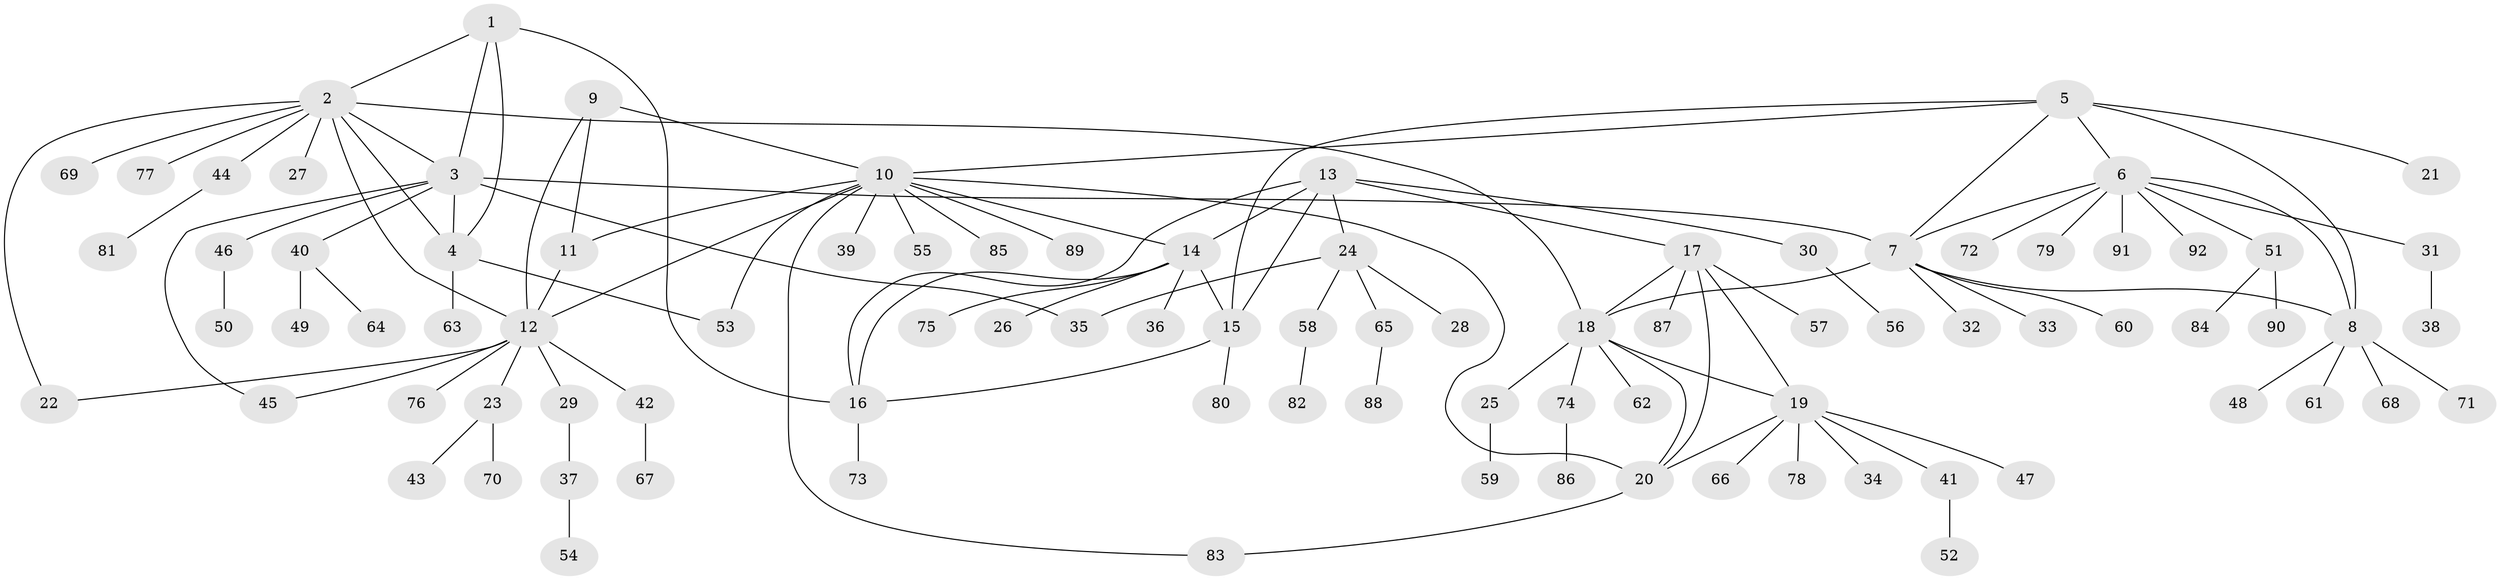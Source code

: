 // coarse degree distribution, {5: 0.20689655172413793, 10: 0.034482758620689655, 3: 0.10344827586206896, 7: 0.034482758620689655, 4: 0.1724137931034483, 6: 0.034482758620689655, 2: 0.06896551724137931, 1: 0.3448275862068966}
// Generated by graph-tools (version 1.1) at 2025/52/03/04/25 22:52:08]
// undirected, 92 vertices, 117 edges
graph export_dot {
  node [color=gray90,style=filled];
  1;
  2;
  3;
  4;
  5;
  6;
  7;
  8;
  9;
  10;
  11;
  12;
  13;
  14;
  15;
  16;
  17;
  18;
  19;
  20;
  21;
  22;
  23;
  24;
  25;
  26;
  27;
  28;
  29;
  30;
  31;
  32;
  33;
  34;
  35;
  36;
  37;
  38;
  39;
  40;
  41;
  42;
  43;
  44;
  45;
  46;
  47;
  48;
  49;
  50;
  51;
  52;
  53;
  54;
  55;
  56;
  57;
  58;
  59;
  60;
  61;
  62;
  63;
  64;
  65;
  66;
  67;
  68;
  69;
  70;
  71;
  72;
  73;
  74;
  75;
  76;
  77;
  78;
  79;
  80;
  81;
  82;
  83;
  84;
  85;
  86;
  87;
  88;
  89;
  90;
  91;
  92;
  1 -- 2;
  1 -- 3;
  1 -- 4;
  1 -- 16;
  2 -- 3;
  2 -- 4;
  2 -- 12;
  2 -- 18;
  2 -- 22;
  2 -- 27;
  2 -- 44;
  2 -- 69;
  2 -- 77;
  3 -- 4;
  3 -- 7;
  3 -- 35;
  3 -- 40;
  3 -- 45;
  3 -- 46;
  4 -- 53;
  4 -- 63;
  5 -- 6;
  5 -- 7;
  5 -- 8;
  5 -- 10;
  5 -- 15;
  5 -- 21;
  6 -- 7;
  6 -- 8;
  6 -- 31;
  6 -- 51;
  6 -- 72;
  6 -- 79;
  6 -- 91;
  6 -- 92;
  7 -- 8;
  7 -- 18;
  7 -- 32;
  7 -- 33;
  7 -- 60;
  8 -- 48;
  8 -- 61;
  8 -- 68;
  8 -- 71;
  9 -- 10;
  9 -- 11;
  9 -- 12;
  10 -- 11;
  10 -- 12;
  10 -- 14;
  10 -- 20;
  10 -- 39;
  10 -- 53;
  10 -- 55;
  10 -- 83;
  10 -- 85;
  10 -- 89;
  11 -- 12;
  12 -- 22;
  12 -- 23;
  12 -- 29;
  12 -- 42;
  12 -- 45;
  12 -- 76;
  13 -- 14;
  13 -- 15;
  13 -- 16;
  13 -- 17;
  13 -- 24;
  13 -- 30;
  14 -- 15;
  14 -- 16;
  14 -- 26;
  14 -- 36;
  14 -- 75;
  15 -- 16;
  15 -- 80;
  16 -- 73;
  17 -- 18;
  17 -- 19;
  17 -- 20;
  17 -- 57;
  17 -- 87;
  18 -- 19;
  18 -- 20;
  18 -- 25;
  18 -- 62;
  18 -- 74;
  19 -- 20;
  19 -- 34;
  19 -- 41;
  19 -- 47;
  19 -- 66;
  19 -- 78;
  20 -- 83;
  23 -- 43;
  23 -- 70;
  24 -- 28;
  24 -- 35;
  24 -- 58;
  24 -- 65;
  25 -- 59;
  29 -- 37;
  30 -- 56;
  31 -- 38;
  37 -- 54;
  40 -- 49;
  40 -- 64;
  41 -- 52;
  42 -- 67;
  44 -- 81;
  46 -- 50;
  51 -- 84;
  51 -- 90;
  58 -- 82;
  65 -- 88;
  74 -- 86;
}
